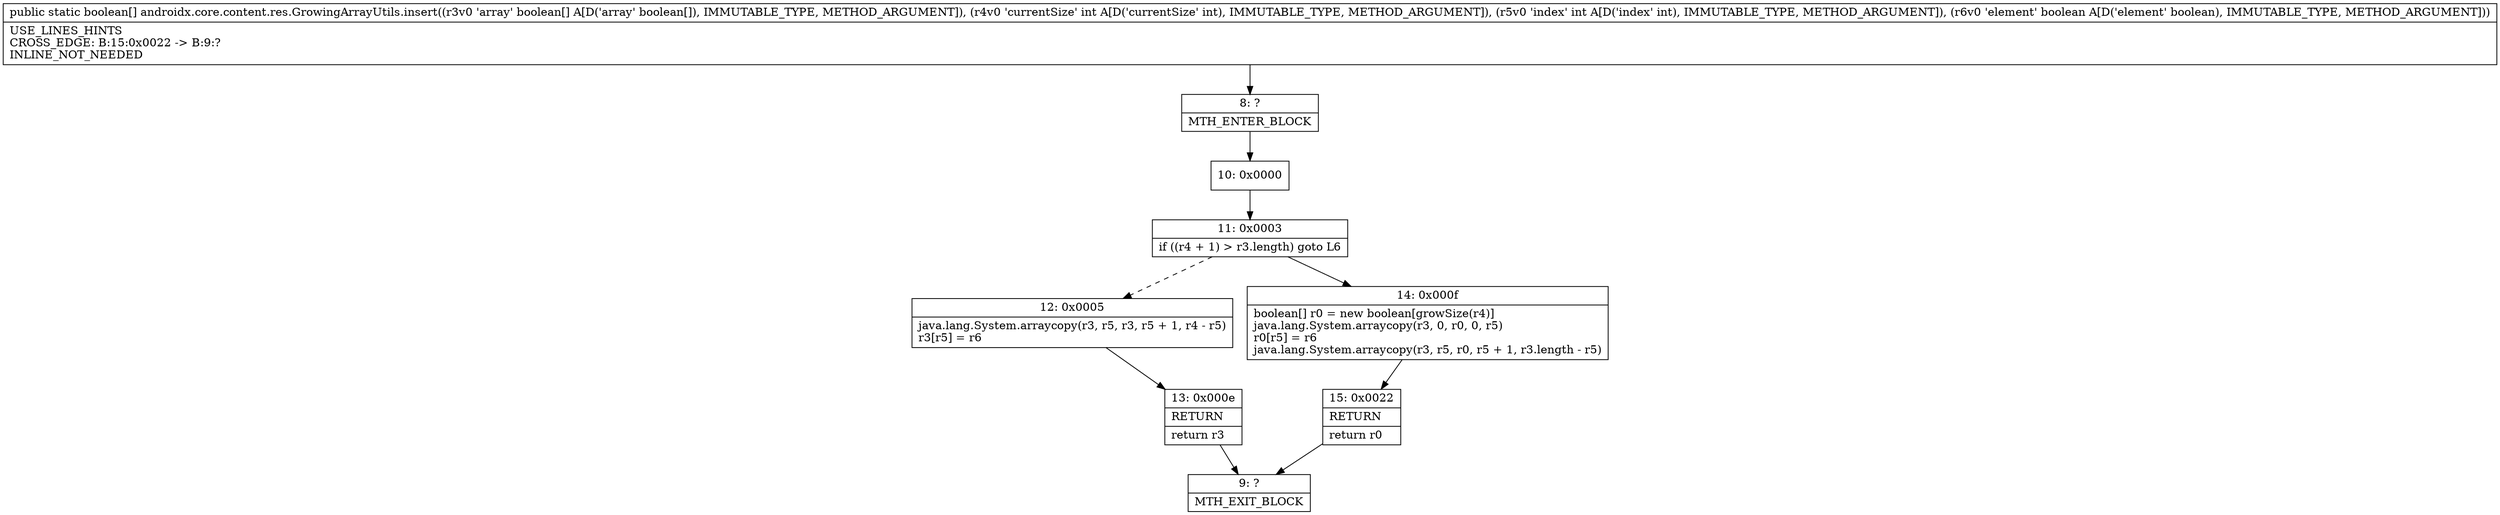 digraph "CFG forandroidx.core.content.res.GrowingArrayUtils.insert([ZIIZ)[Z" {
Node_8 [shape=record,label="{8\:\ ?|MTH_ENTER_BLOCK\l}"];
Node_10 [shape=record,label="{10\:\ 0x0000}"];
Node_11 [shape=record,label="{11\:\ 0x0003|if ((r4 + 1) \> r3.length) goto L6\l}"];
Node_12 [shape=record,label="{12\:\ 0x0005|java.lang.System.arraycopy(r3, r5, r3, r5 + 1, r4 \- r5)\lr3[r5] = r6\l}"];
Node_13 [shape=record,label="{13\:\ 0x000e|RETURN\l|return r3\l}"];
Node_9 [shape=record,label="{9\:\ ?|MTH_EXIT_BLOCK\l}"];
Node_14 [shape=record,label="{14\:\ 0x000f|boolean[] r0 = new boolean[growSize(r4)]\ljava.lang.System.arraycopy(r3, 0, r0, 0, r5)\lr0[r5] = r6\ljava.lang.System.arraycopy(r3, r5, r0, r5 + 1, r3.length \- r5)\l}"];
Node_15 [shape=record,label="{15\:\ 0x0022|RETURN\l|return r0\l}"];
MethodNode[shape=record,label="{public static boolean[] androidx.core.content.res.GrowingArrayUtils.insert((r3v0 'array' boolean[] A[D('array' boolean[]), IMMUTABLE_TYPE, METHOD_ARGUMENT]), (r4v0 'currentSize' int A[D('currentSize' int), IMMUTABLE_TYPE, METHOD_ARGUMENT]), (r5v0 'index' int A[D('index' int), IMMUTABLE_TYPE, METHOD_ARGUMENT]), (r6v0 'element' boolean A[D('element' boolean), IMMUTABLE_TYPE, METHOD_ARGUMENT]))  | USE_LINES_HINTS\lCROSS_EDGE: B:15:0x0022 \-\> B:9:?\lINLINE_NOT_NEEDED\l}"];
MethodNode -> Node_8;Node_8 -> Node_10;
Node_10 -> Node_11;
Node_11 -> Node_12[style=dashed];
Node_11 -> Node_14;
Node_12 -> Node_13;
Node_13 -> Node_9;
Node_14 -> Node_15;
Node_15 -> Node_9;
}

